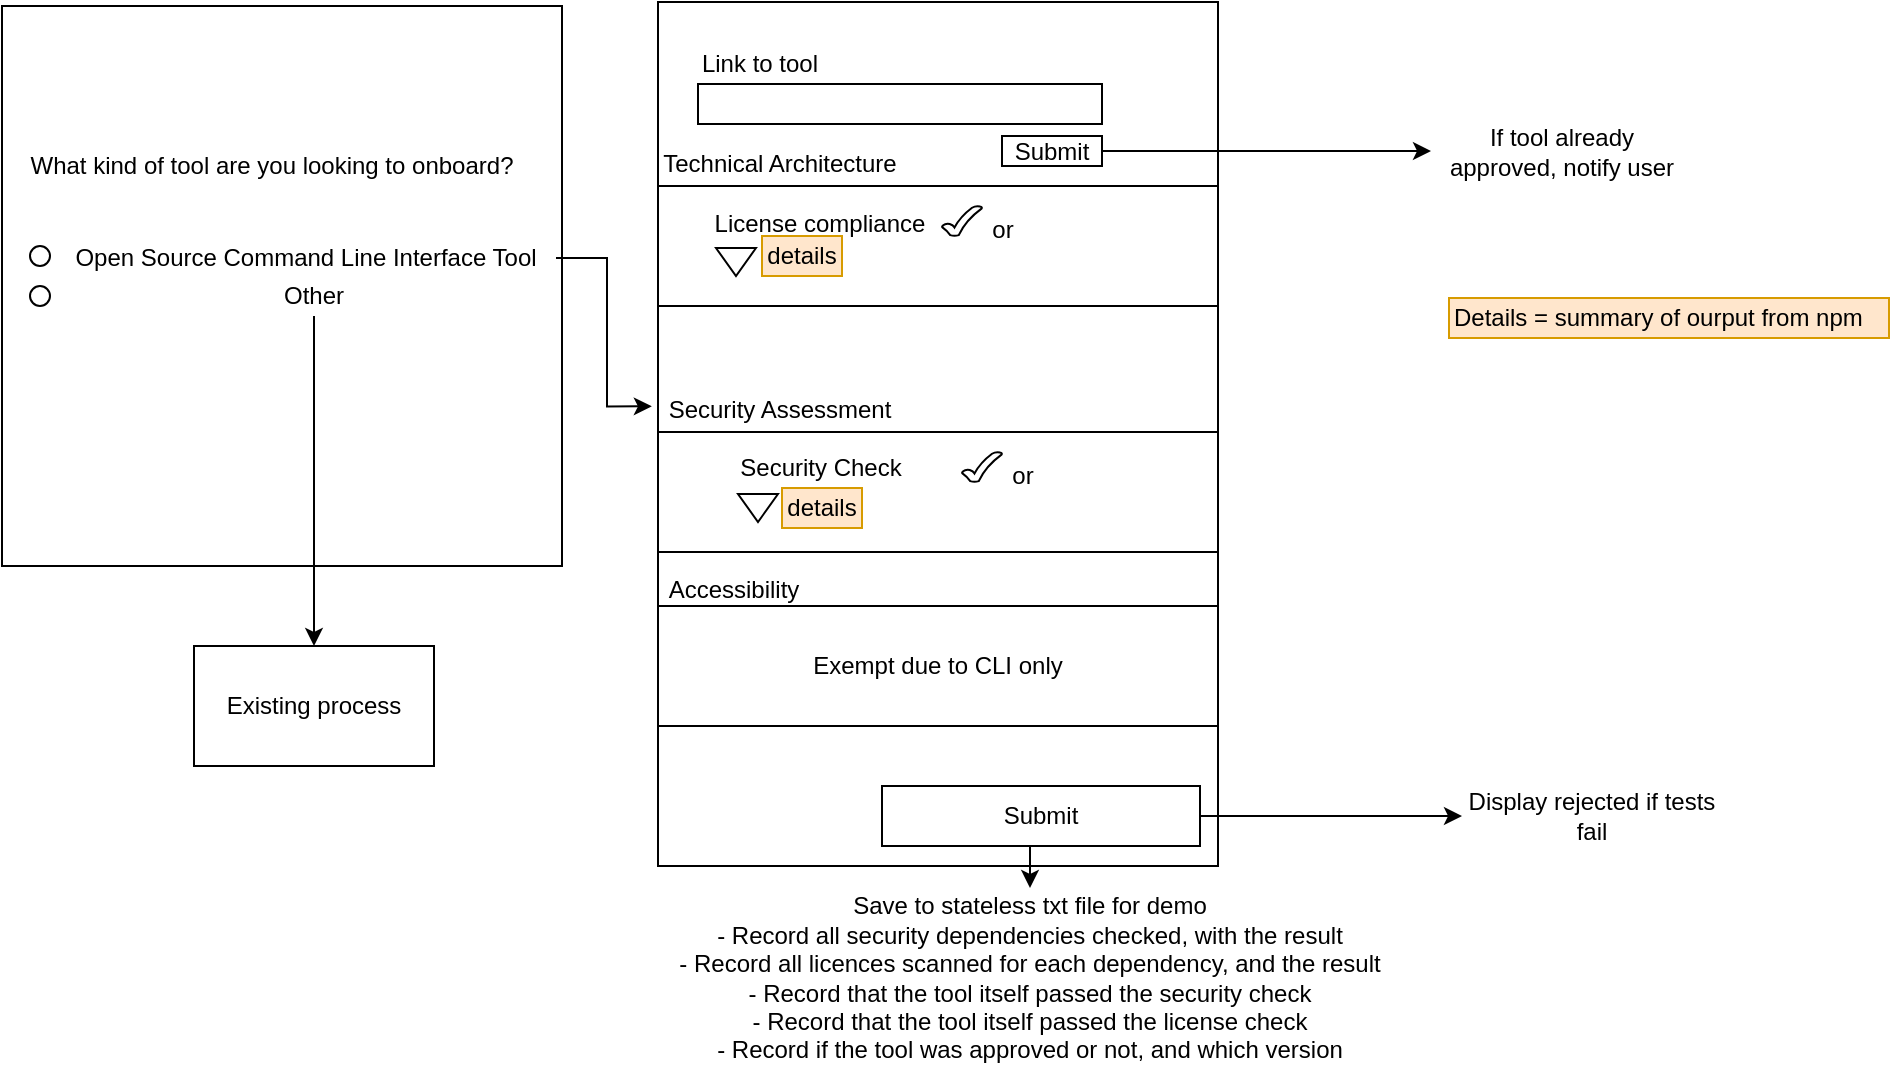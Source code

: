 <mxfile version="12.0.1" type="device" pages="1"><diagram id="SHGLHCK8ZxxARONpl_dK" name="Page-1"><mxGraphModel dx="1422" dy="794" grid="1" gridSize="10" guides="1" tooltips="1" connect="1" arrows="1" fold="1" page="1" pageScale="1" pageWidth="827" pageHeight="1169" math="0" shadow="0"><root><mxCell id="0"/><mxCell id="1" parent="0"/><mxCell id="pbt1ZvckWgC7Aasw5MnQ-10" value="" style="rounded=0;whiteSpace=wrap;html=1;" vertex="1" parent="1"><mxGeometry x="378" y="48" width="280" height="432" as="geometry"/></mxCell><mxCell id="pbt1ZvckWgC7Aasw5MnQ-41" value="" style="rounded=0;whiteSpace=wrap;html=1;" vertex="1" parent="1"><mxGeometry x="378" y="263" width="280" height="60" as="geometry"/></mxCell><mxCell id="pbt1ZvckWgC7Aasw5MnQ-39" value="" style="rounded=0;whiteSpace=wrap;html=1;" vertex="1" parent="1"><mxGeometry x="378" y="140" width="280" height="60" as="geometry"/></mxCell><mxCell id="pbt1ZvckWgC7Aasw5MnQ-1" value="" style="whiteSpace=wrap;html=1;aspect=fixed;" vertex="1" parent="1"><mxGeometry x="50" y="50" width="280" height="280" as="geometry"/></mxCell><mxCell id="pbt1ZvckWgC7Aasw5MnQ-2" value="What kind of tool are you looking to onboard?" style="text;html=1;strokeColor=none;fillColor=none;align=center;verticalAlign=middle;whiteSpace=wrap;rounded=0;" vertex="1" parent="1"><mxGeometry x="50" y="120" width="270" height="20" as="geometry"/></mxCell><mxCell id="pbt1ZvckWgC7Aasw5MnQ-3" style="edgeStyle=orthogonalEdgeStyle;rounded=0;orthogonalLoop=1;jettySize=auto;html=1;exitX=1;exitY=0.5;exitDx=0;exitDy=0;entryX=-0.011;entryY=0.468;entryDx=0;entryDy=0;entryPerimeter=0;" edge="1" parent="1" source="pbt1ZvckWgC7Aasw5MnQ-4" target="pbt1ZvckWgC7Aasw5MnQ-10"><mxGeometry relative="1" as="geometry"/></mxCell><mxCell id="pbt1ZvckWgC7Aasw5MnQ-4" value="Open Source Command Line Interface Tool" style="text;html=1;strokeColor=none;fillColor=none;align=center;verticalAlign=middle;whiteSpace=wrap;rounded=0;" vertex="1" parent="1"><mxGeometry x="77" y="166" width="250" height="20" as="geometry"/></mxCell><mxCell id="pbt1ZvckWgC7Aasw5MnQ-5" value="" style="ellipse;whiteSpace=wrap;html=1;aspect=fixed;" vertex="1" parent="1"><mxGeometry x="64" y="170" width="10" height="10" as="geometry"/></mxCell><mxCell id="pbt1ZvckWgC7Aasw5MnQ-6" value="" style="ellipse;whiteSpace=wrap;html=1;aspect=fixed;" vertex="1" parent="1"><mxGeometry x="64" y="190" width="10" height="10" as="geometry"/></mxCell><mxCell id="pbt1ZvckWgC7Aasw5MnQ-7" style="edgeStyle=orthogonalEdgeStyle;rounded=0;orthogonalLoop=1;jettySize=auto;html=1;exitX=0.5;exitY=1;exitDx=0;exitDy=0;entryX=0.5;entryY=0;entryDx=0;entryDy=0;" edge="1" parent="1" source="pbt1ZvckWgC7Aasw5MnQ-8" target="pbt1ZvckWgC7Aasw5MnQ-9"><mxGeometry relative="1" as="geometry"><mxPoint x="206" y="410" as="targetPoint"/></mxGeometry></mxCell><mxCell id="pbt1ZvckWgC7Aasw5MnQ-8" value="Other" style="text;html=1;strokeColor=none;fillColor=none;align=center;verticalAlign=middle;whiteSpace=wrap;rounded=0;" vertex="1" parent="1"><mxGeometry x="81" y="185" width="250" height="20" as="geometry"/></mxCell><mxCell id="pbt1ZvckWgC7Aasw5MnQ-9" value="Existing process" style="rounded=0;whiteSpace=wrap;html=1;" vertex="1" parent="1"><mxGeometry x="146" y="370" width="120" height="60" as="geometry"/></mxCell><mxCell id="pbt1ZvckWgC7Aasw5MnQ-11" value="" style="rounded=0;whiteSpace=wrap;html=1;" vertex="1" parent="1"><mxGeometry x="398" y="89" width="202" height="20" as="geometry"/></mxCell><mxCell id="pbt1ZvckWgC7Aasw5MnQ-12" value="Link to tool" style="text;html=1;strokeColor=none;fillColor=none;align=center;verticalAlign=middle;whiteSpace=wrap;rounded=0;" vertex="1" parent="1"><mxGeometry x="398" y="69" width="62" height="20" as="geometry"/></mxCell><mxCell id="pbt1ZvckWgC7Aasw5MnQ-13" style="edgeStyle=orthogonalEdgeStyle;rounded=0;orthogonalLoop=1;jettySize=auto;html=1;exitX=1;exitY=0.5;exitDx=0;exitDy=0;entryX=0;entryY=0.5;entryDx=0;entryDy=0;" edge="1" parent="1" source="pbt1ZvckWgC7Aasw5MnQ-14" target="pbt1ZvckWgC7Aasw5MnQ-33"><mxGeometry relative="1" as="geometry"/></mxCell><mxCell id="pbt1ZvckWgC7Aasw5MnQ-14" value="Submit" style="rounded=0;whiteSpace=wrap;html=1;" vertex="1" parent="1"><mxGeometry x="550" y="115" width="50" height="15" as="geometry"/></mxCell><mxCell id="pbt1ZvckWgC7Aasw5MnQ-15" value="License compliance " style="text;html=1;strokeColor=none;fillColor=none;align=center;verticalAlign=middle;whiteSpace=wrap;rounded=0;" vertex="1" parent="1"><mxGeometry x="398" y="149" width="122" height="20" as="geometry"/></mxCell><mxCell id="pbt1ZvckWgC7Aasw5MnQ-16" value="" style="verticalLabelPosition=bottom;verticalAlign=top;html=1;shape=mxgraph.basic.tick" vertex="1" parent="1"><mxGeometry x="520" y="150" width="20" height="15" as="geometry"/></mxCell><mxCell id="pbt1ZvckWgC7Aasw5MnQ-17" value="" style="shape=image;html=1;verticalAlign=top;verticalLabelPosition=bottom;labelBackgroundColor=#ffffff;imageAspect=0;aspect=fixed;image=https://cdn3.iconfinder.com/data/icons/virtual-notebook/16/button_close-128.png" vertex="1" parent="1"><mxGeometry x="566" y="153" width="18" height="18" as="geometry"/></mxCell><mxCell id="pbt1ZvckWgC7Aasw5MnQ-18" value="or" style="text;html=1;strokeColor=none;fillColor=none;align=center;verticalAlign=middle;whiteSpace=wrap;rounded=0;" vertex="1" parent="1"><mxGeometry x="540" y="150" width="21" height="24" as="geometry"/></mxCell><mxCell id="pbt1ZvckWgC7Aasw5MnQ-20" value="Security Check" style="text;html=1;strokeColor=none;fillColor=none;align=center;verticalAlign=middle;whiteSpace=wrap;rounded=0;" vertex="1" parent="1"><mxGeometry x="399" y="271" width="121" height="20" as="geometry"/></mxCell><mxCell id="pbt1ZvckWgC7Aasw5MnQ-24" value="" style="triangle;whiteSpace=wrap;html=1;rotation=90;" vertex="1" parent="1"><mxGeometry x="410" y="168" width="14" height="20" as="geometry"/></mxCell><mxCell id="pbt1ZvckWgC7Aasw5MnQ-26" value="details" style="text;html=1;strokeColor=#d79b00;fillColor=#ffe6cc;align=center;verticalAlign=middle;whiteSpace=wrap;rounded=0;" vertex="1" parent="1"><mxGeometry x="430" y="165" width="40" height="20" as="geometry"/></mxCell><mxCell id="pbt1ZvckWgC7Aasw5MnQ-27" value="" style="triangle;whiteSpace=wrap;html=1;rotation=90;" vertex="1" parent="1"><mxGeometry x="421" y="291" width="14" height="20" as="geometry"/></mxCell><mxCell id="pbt1ZvckWgC7Aasw5MnQ-28" value="details" style="text;html=1;strokeColor=#d79b00;fillColor=#ffe6cc;align=center;verticalAlign=middle;whiteSpace=wrap;rounded=0;" vertex="1" parent="1"><mxGeometry x="440" y="291" width="40" height="20" as="geometry"/></mxCell><mxCell id="pbt1ZvckWgC7Aasw5MnQ-29" style="edgeStyle=orthogonalEdgeStyle;rounded=0;orthogonalLoop=1;jettySize=auto;html=1;exitX=1;exitY=0.5;exitDx=0;exitDy=0;entryX=0;entryY=0.5;entryDx=0;entryDy=0;" edge="1" parent="1" source="pbt1ZvckWgC7Aasw5MnQ-31" target="pbt1ZvckWgC7Aasw5MnQ-32"><mxGeometry relative="1" as="geometry"/></mxCell><mxCell id="pbt1ZvckWgC7Aasw5MnQ-30" style="edgeStyle=orthogonalEdgeStyle;rounded=0;orthogonalLoop=1;jettySize=auto;html=1;exitX=0.5;exitY=1;exitDx=0;exitDy=0;" edge="1" parent="1" source="pbt1ZvckWgC7Aasw5MnQ-31"><mxGeometry relative="1" as="geometry"><mxPoint x="564" y="491" as="targetPoint"/></mxGeometry></mxCell><mxCell id="pbt1ZvckWgC7Aasw5MnQ-31" value="Submit" style="rounded=0;whiteSpace=wrap;html=1;" vertex="1" parent="1"><mxGeometry x="490" y="440" width="159" height="30" as="geometry"/></mxCell><mxCell id="pbt1ZvckWgC7Aasw5MnQ-32" value="Display rejected if tests fail" style="text;html=1;strokeColor=none;fillColor=none;align=center;verticalAlign=middle;whiteSpace=wrap;rounded=0;" vertex="1" parent="1"><mxGeometry x="780" y="445" width="130" height="20" as="geometry"/></mxCell><mxCell id="pbt1ZvckWgC7Aasw5MnQ-33" value="If tool already approved, notify user" style="text;html=1;strokeColor=none;fillColor=none;align=center;verticalAlign=middle;whiteSpace=wrap;rounded=0;" vertex="1" parent="1"><mxGeometry x="764.5" y="112.5" width="130" height="20" as="geometry"/></mxCell><mxCell id="pbt1ZvckWgC7Aasw5MnQ-34" value="Save to stateless txt file for demo&lt;br&gt;- Record all security dependencies checked, with the result&lt;br&gt;- Record all licences scanned for each dependency, and the result&lt;br&gt;- Record that the tool itself passed the security check&lt;br&gt;- Record that the tool itself passed the license check&lt;br&gt;- Record if the tool was approved or not, and which version" style="text;html=1;strokeColor=none;fillColor=none;align=center;verticalAlign=middle;whiteSpace=wrap;rounded=0;" vertex="1" parent="1"><mxGeometry x="378" y="511" width="372" height="50" as="geometry"/></mxCell><mxCell id="pbt1ZvckWgC7Aasw5MnQ-35" value="Details = summary of ourput from npm" style="text;html=1;resizable=0;points=[];autosize=1;align=left;verticalAlign=top;spacingTop=-4;fillColor=#ffe6cc;strokeColor=#d79b00;" vertex="1" parent="1"><mxGeometry x="773.5" y="196" width="220" height="20" as="geometry"/></mxCell><mxCell id="pbt1ZvckWgC7Aasw5MnQ-40" value="Technical Architecture" style="text;html=1;strokeColor=none;fillColor=none;align=center;verticalAlign=middle;whiteSpace=wrap;rounded=0;" vertex="1" parent="1"><mxGeometry x="374" y="118.5" width="130" height="20" as="geometry"/></mxCell><mxCell id="pbt1ZvckWgC7Aasw5MnQ-42" value="Security Assessment" style="text;html=1;strokeColor=none;fillColor=none;align=center;verticalAlign=middle;whiteSpace=wrap;rounded=0;" vertex="1" parent="1"><mxGeometry x="374" y="242" width="130" height="20" as="geometry"/></mxCell><mxCell id="pbt1ZvckWgC7Aasw5MnQ-44" value="Exempt due to CLI only" style="rounded=0;whiteSpace=wrap;html=1;" vertex="1" parent="1"><mxGeometry x="378" y="350" width="280" height="60" as="geometry"/></mxCell><mxCell id="pbt1ZvckWgC7Aasw5MnQ-45" value="Accessibility" style="text;html=1;strokeColor=none;fillColor=none;align=center;verticalAlign=middle;whiteSpace=wrap;rounded=0;" vertex="1" parent="1"><mxGeometry x="380" y="332" width="72" height="20" as="geometry"/></mxCell><mxCell id="pbt1ZvckWgC7Aasw5MnQ-51" value="" style="verticalLabelPosition=bottom;verticalAlign=top;html=1;shape=mxgraph.basic.tick" vertex="1" parent="1"><mxGeometry x="530" y="273" width="20" height="15" as="geometry"/></mxCell><mxCell id="pbt1ZvckWgC7Aasw5MnQ-52" value="" style="shape=image;html=1;verticalAlign=top;verticalLabelPosition=bottom;labelBackgroundColor=#ffffff;imageAspect=0;aspect=fixed;image=https://cdn3.iconfinder.com/data/icons/virtual-notebook/16/button_close-128.png" vertex="1" parent="1"><mxGeometry x="576" y="274" width="18" height="18" as="geometry"/></mxCell><mxCell id="pbt1ZvckWgC7Aasw5MnQ-53" value="or" style="text;html=1;strokeColor=none;fillColor=none;align=center;verticalAlign=middle;whiteSpace=wrap;rounded=0;" vertex="1" parent="1"><mxGeometry x="550" y="273" width="21" height="24" as="geometry"/></mxCell></root></mxGraphModel></diagram></mxfile>